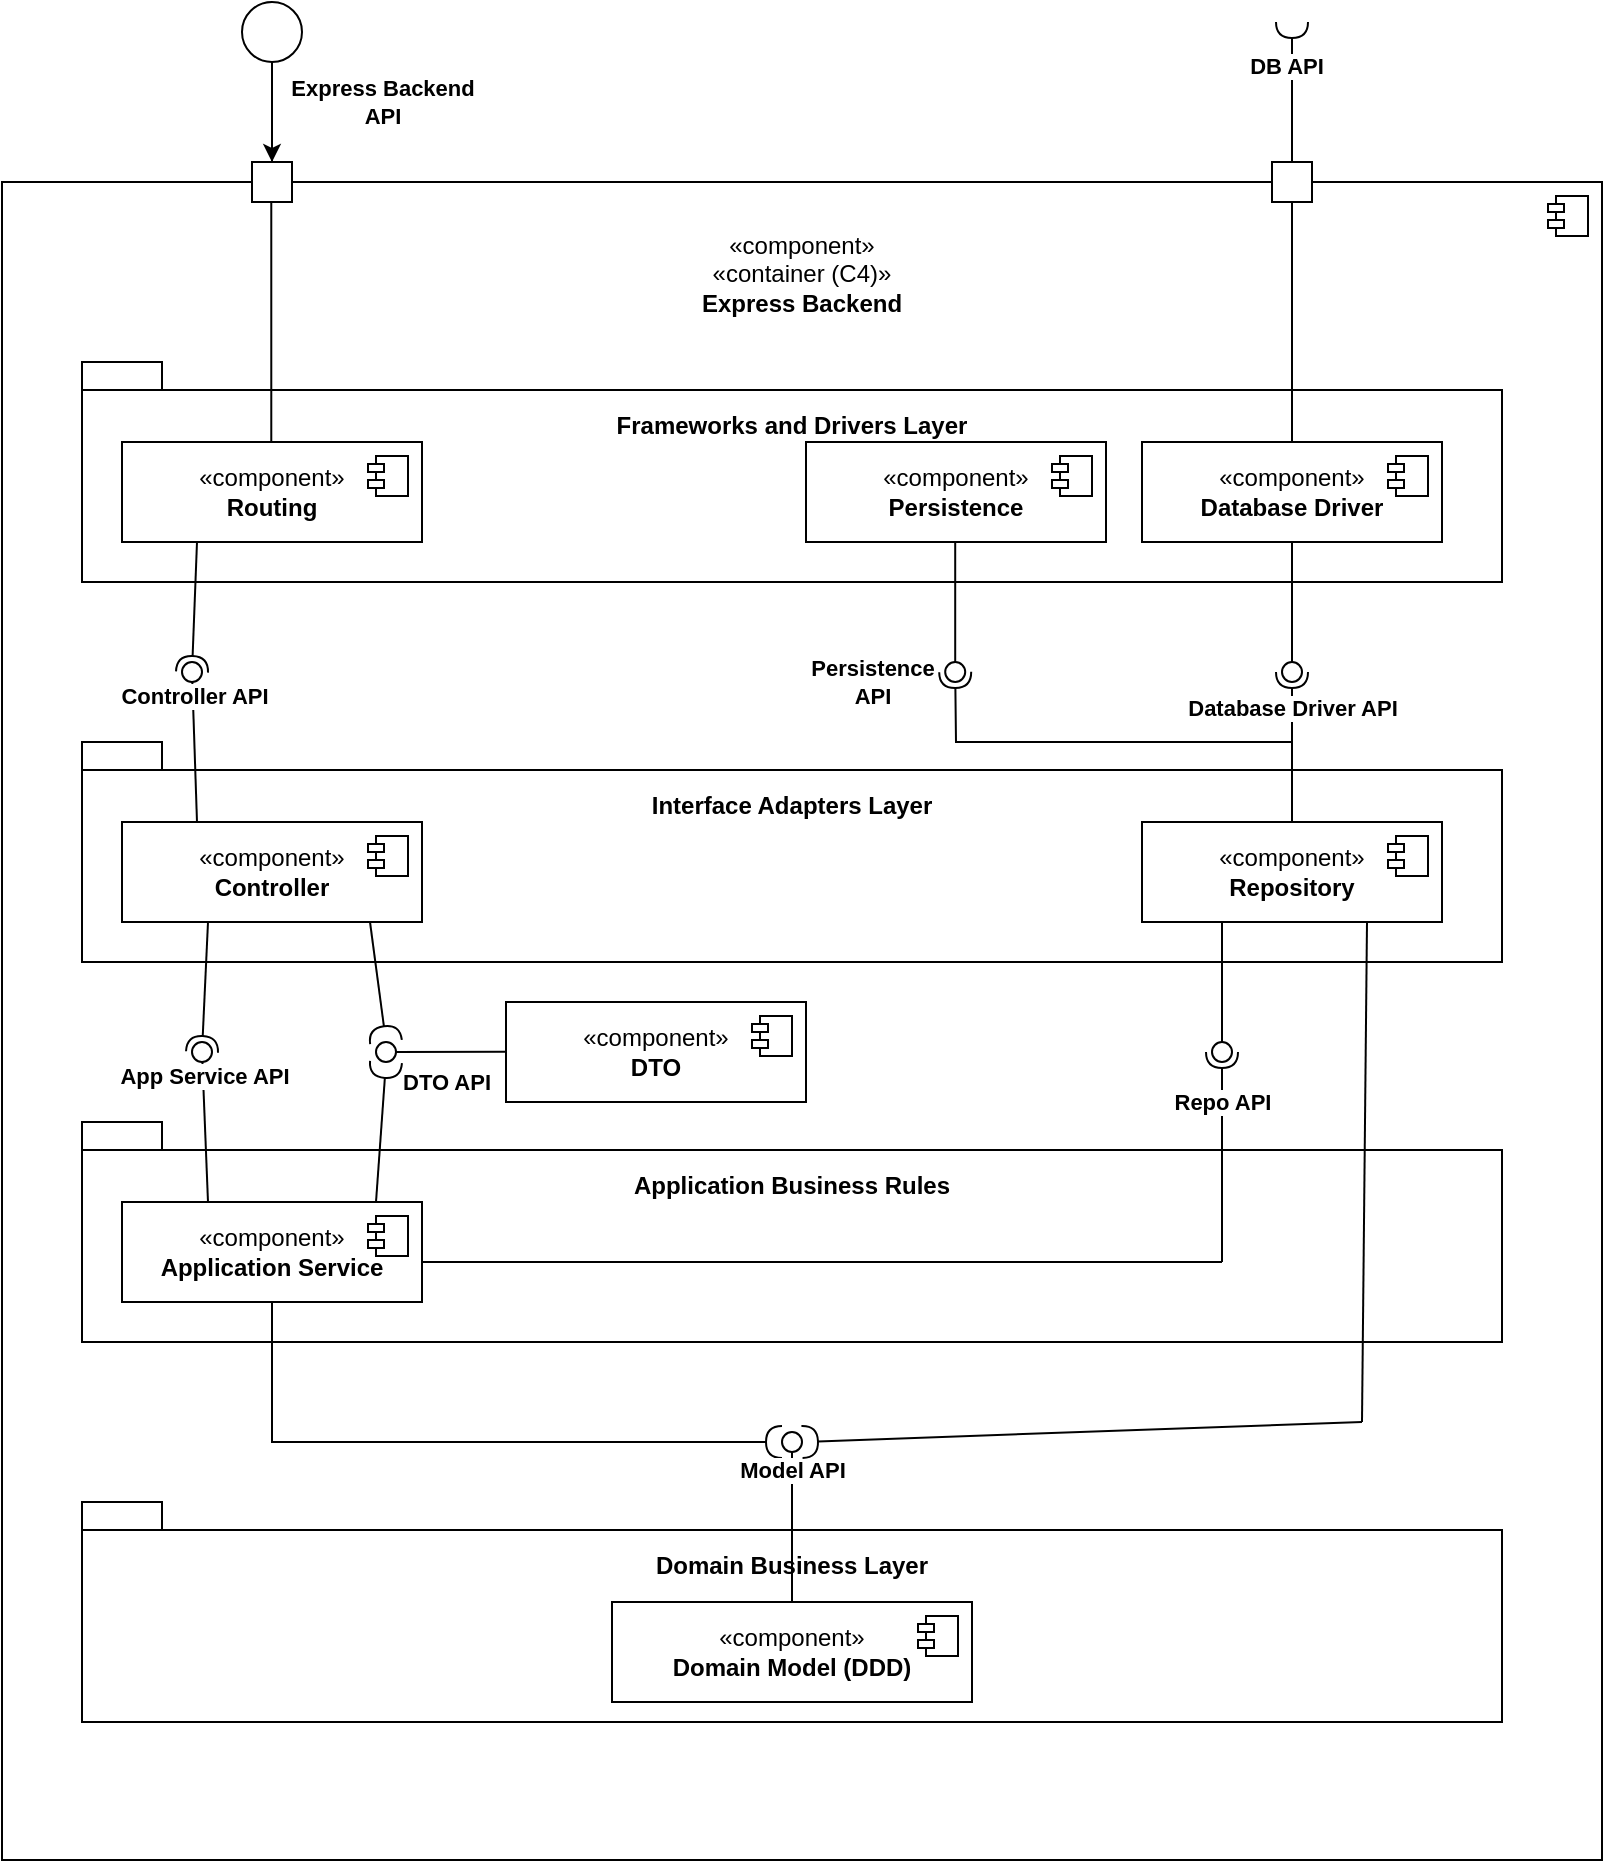 <mxfile version="24.1.0" type="device">
  <diagram name="Página-1" id="HnM5bIwWVijFqjH4xQIT">
    <mxGraphModel dx="613" dy="731" grid="1" gridSize="10" guides="1" tooltips="1" connect="1" arrows="1" fold="1" page="1" pageScale="1" pageWidth="827" pageHeight="1169" math="0" shadow="0">
      <root>
        <mxCell id="0" />
        <mxCell id="1" parent="0" />
        <mxCell id="9hvnd5XY3FECfgj-unJh-1" value="«component»&lt;div&gt;&lt;div&gt;«container (C4)»&lt;/div&gt;&lt;div&gt;&lt;b&gt;Express Backend&lt;/b&gt;&lt;/div&gt;&lt;/div&gt;&lt;div&gt;&lt;b&gt;&lt;br&gt;&lt;/b&gt;&lt;/div&gt;&lt;div&gt;&lt;b&gt;&lt;br&gt;&lt;/b&gt;&lt;/div&gt;&lt;div&gt;&lt;b&gt;&lt;br&gt;&lt;/b&gt;&lt;/div&gt;&lt;div&gt;&lt;b&gt;&lt;br&gt;&lt;/b&gt;&lt;/div&gt;&lt;div&gt;&lt;b&gt;&lt;br&gt;&lt;/b&gt;&lt;/div&gt;&lt;div&gt;&lt;b&gt;&lt;br&gt;&lt;/b&gt;&lt;/div&gt;&lt;div&gt;&lt;b&gt;&lt;br&gt;&lt;/b&gt;&lt;/div&gt;&lt;div&gt;&lt;b&gt;&lt;br&gt;&lt;/b&gt;&lt;/div&gt;&lt;div&gt;&lt;b&gt;&lt;br&gt;&lt;/b&gt;&lt;/div&gt;&lt;div&gt;&lt;b&gt;&lt;br&gt;&lt;/b&gt;&lt;/div&gt;&lt;div&gt;&lt;b&gt;&lt;br&gt;&lt;/b&gt;&lt;/div&gt;&lt;div&gt;&lt;b&gt;&lt;br&gt;&lt;/b&gt;&lt;/div&gt;&lt;div&gt;&lt;b&gt;&lt;br&gt;&lt;/b&gt;&lt;/div&gt;&lt;div&gt;&lt;b&gt;&lt;br&gt;&lt;/b&gt;&lt;/div&gt;&lt;div&gt;&lt;b&gt;&lt;br&gt;&lt;/b&gt;&lt;/div&gt;&lt;div&gt;&lt;b&gt;&lt;br&gt;&lt;/b&gt;&lt;/div&gt;&lt;div&gt;&lt;b&gt;&lt;br&gt;&lt;/b&gt;&lt;/div&gt;&lt;div&gt;&lt;b&gt;&lt;br&gt;&lt;/b&gt;&lt;/div&gt;&lt;div&gt;&lt;b&gt;&lt;br&gt;&lt;/b&gt;&lt;/div&gt;&lt;div&gt;&lt;b&gt;&lt;br&gt;&lt;/b&gt;&lt;/div&gt;&lt;div&gt;&lt;b&gt;&lt;br&gt;&lt;/b&gt;&lt;/div&gt;&lt;div&gt;&lt;b&gt;&lt;br&gt;&lt;/b&gt;&lt;/div&gt;&lt;div&gt;&lt;b&gt;&lt;br&gt;&lt;/b&gt;&lt;/div&gt;&lt;div&gt;&lt;b&gt;&lt;br&gt;&lt;/b&gt;&lt;/div&gt;&lt;div&gt;&lt;b&gt;&lt;br&gt;&lt;/b&gt;&lt;/div&gt;&lt;div&gt;&lt;b&gt;&lt;br&gt;&lt;/b&gt;&lt;/div&gt;&lt;div&gt;&lt;b&gt;&lt;br&gt;&lt;/b&gt;&lt;/div&gt;&lt;div&gt;&lt;b&gt;&lt;br&gt;&lt;/b&gt;&lt;/div&gt;&lt;div&gt;&lt;b&gt;&lt;br&gt;&lt;/b&gt;&lt;/div&gt;&lt;div&gt;&lt;b&gt;&lt;br&gt;&lt;/b&gt;&lt;/div&gt;&lt;div&gt;&lt;b&gt;&lt;br&gt;&lt;/b&gt;&lt;/div&gt;&lt;div&gt;&lt;b&gt;&lt;br&gt;&lt;/b&gt;&lt;/div&gt;&lt;div&gt;&lt;b&gt;&lt;br&gt;&lt;/b&gt;&lt;/div&gt;&lt;div&gt;&lt;b&gt;&lt;br&gt;&lt;/b&gt;&lt;/div&gt;&lt;div&gt;&lt;b&gt;&lt;br&gt;&lt;/b&gt;&lt;/div&gt;&lt;div&gt;&lt;b&gt;&lt;br&gt;&lt;/b&gt;&lt;/div&gt;&lt;div&gt;&lt;b&gt;&lt;br&gt;&lt;/b&gt;&lt;/div&gt;&lt;div&gt;&lt;b&gt;&lt;br&gt;&lt;/b&gt;&lt;/div&gt;&lt;div&gt;&lt;b&gt;&lt;br&gt;&lt;/b&gt;&lt;/div&gt;&lt;div&gt;&lt;b&gt;&lt;br&gt;&lt;/b&gt;&lt;/div&gt;&lt;div&gt;&lt;b&gt;&lt;br&gt;&lt;/b&gt;&lt;/div&gt;&lt;div&gt;&lt;b&gt;&lt;br&gt;&lt;/b&gt;&lt;/div&gt;&lt;div&gt;&lt;b&gt;&lt;br&gt;&lt;/b&gt;&lt;/div&gt;&lt;div&gt;&lt;b&gt;&lt;br&gt;&lt;/b&gt;&lt;/div&gt;&lt;div&gt;&lt;b&gt;&lt;br&gt;&lt;/b&gt;&lt;/div&gt;&lt;div&gt;&lt;b&gt;&lt;br&gt;&lt;/b&gt;&lt;/div&gt;&lt;div&gt;&lt;b&gt;&lt;br&gt;&lt;/b&gt;&lt;/div&gt;&lt;div&gt;&lt;b&gt;&lt;br&gt;&lt;/b&gt;&lt;/div&gt;&lt;div&gt;&lt;b&gt;&lt;br&gt;&lt;/b&gt;&lt;/div&gt;&lt;div&gt;&lt;b&gt;&lt;br&gt;&lt;/b&gt;&lt;/div&gt;&lt;div&gt;&lt;b&gt;&lt;br&gt;&lt;/b&gt;&lt;/div&gt;&lt;div&gt;&lt;b&gt;&lt;br&gt;&lt;/b&gt;&lt;/div&gt;" style="html=1;dropTarget=0;whiteSpace=wrap;" parent="1" vertex="1">
          <mxGeometry x="230" y="280" width="800" height="839" as="geometry" />
        </mxCell>
        <mxCell id="9hvnd5XY3FECfgj-unJh-2" value="" style="shape=module;jettyWidth=8;jettyHeight=4;" parent="9hvnd5XY3FECfgj-unJh-1" vertex="1">
          <mxGeometry x="1" width="20" height="20" relative="1" as="geometry">
            <mxPoint x="-27" y="7" as="offset" />
          </mxGeometry>
        </mxCell>
        <mxCell id="FrU_MKhS-f08o_FxN1Jl-1" value="Frameworks and Drivers Layer&lt;div&gt;&lt;br&gt;&lt;/div&gt;&lt;div&gt;&lt;br&gt;&lt;/div&gt;&lt;div&gt;&lt;br&gt;&lt;/div&gt;&lt;div&gt;&lt;br&gt;&lt;/div&gt;" style="shape=folder;fontStyle=1;spacingTop=10;tabWidth=40;tabHeight=14;tabPosition=left;html=1;whiteSpace=wrap;" parent="1" vertex="1">
          <mxGeometry x="270" y="370" width="710" height="110" as="geometry" />
        </mxCell>
        <mxCell id="FrU_MKhS-f08o_FxN1Jl-2" value="Interface Adapters Layer&lt;div&gt;&lt;br&gt;&lt;/div&gt;&lt;div&gt;&lt;br&gt;&lt;/div&gt;&lt;div&gt;&lt;br&gt;&lt;/div&gt;&lt;div&gt;&lt;br&gt;&lt;/div&gt;" style="shape=folder;fontStyle=1;spacingTop=10;tabWidth=40;tabHeight=14;tabPosition=left;html=1;whiteSpace=wrap;" parent="1" vertex="1">
          <mxGeometry x="270" y="560" width="710" height="110" as="geometry" />
        </mxCell>
        <mxCell id="FrU_MKhS-f08o_FxN1Jl-3" value="Application Business Rules&lt;div&gt;&lt;br&gt;&lt;/div&gt;&lt;div&gt;&lt;br&gt;&lt;/div&gt;&lt;div&gt;&lt;br&gt;&lt;/div&gt;&lt;div&gt;&lt;br&gt;&lt;/div&gt;" style="shape=folder;fontStyle=1;spacingTop=10;tabWidth=40;tabHeight=14;tabPosition=left;html=1;whiteSpace=wrap;" parent="1" vertex="1">
          <mxGeometry x="270" y="750" width="710" height="110" as="geometry" />
        </mxCell>
        <mxCell id="FrU_MKhS-f08o_FxN1Jl-4" value="Domain Business Layer&lt;div&gt;&lt;br&gt;&lt;/div&gt;&lt;div&gt;&lt;br&gt;&lt;/div&gt;&lt;div&gt;&lt;br&gt;&lt;/div&gt;&lt;div&gt;&lt;br&gt;&lt;/div&gt;" style="shape=folder;fontStyle=1;spacingTop=10;tabWidth=40;tabHeight=14;tabPosition=left;html=1;whiteSpace=wrap;" parent="1" vertex="1">
          <mxGeometry x="270" y="940" width="710" height="110" as="geometry" />
        </mxCell>
        <mxCell id="FrU_MKhS-f08o_FxN1Jl-5" value="«component»&lt;br&gt;&lt;b&gt;Routing&lt;/b&gt;" style="html=1;dropTarget=0;whiteSpace=wrap;" parent="1" vertex="1">
          <mxGeometry x="290" y="410" width="150" height="50" as="geometry" />
        </mxCell>
        <mxCell id="FrU_MKhS-f08o_FxN1Jl-6" value="" style="shape=module;jettyWidth=8;jettyHeight=4;" parent="FrU_MKhS-f08o_FxN1Jl-5" vertex="1">
          <mxGeometry x="1" width="20" height="20" relative="1" as="geometry">
            <mxPoint x="-27" y="7" as="offset" />
          </mxGeometry>
        </mxCell>
        <mxCell id="FrU_MKhS-f08o_FxN1Jl-9" value="«component»&lt;br&gt;&lt;b&gt;Database Driver&lt;/b&gt;" style="html=1;dropTarget=0;whiteSpace=wrap;" parent="1" vertex="1">
          <mxGeometry x="800" y="410" width="150" height="50" as="geometry" />
        </mxCell>
        <mxCell id="FrU_MKhS-f08o_FxN1Jl-10" value="" style="shape=module;jettyWidth=8;jettyHeight=4;" parent="FrU_MKhS-f08o_FxN1Jl-9" vertex="1">
          <mxGeometry x="1" width="20" height="20" relative="1" as="geometry">
            <mxPoint x="-27" y="7" as="offset" />
          </mxGeometry>
        </mxCell>
        <mxCell id="FrU_MKhS-f08o_FxN1Jl-15" value="«component»&lt;br&gt;&lt;div style=&quot;text-align: center;&quot;&gt;&lt;span style=&quot;background-color: initial; text-align: start;&quot;&gt;&lt;b&gt;Repository&lt;/b&gt;&lt;/span&gt;&lt;span style=&quot;background-color: initial; text-wrap: nowrap; color: rgba(0, 0, 0, 0); font-family: monospace; font-size: 0px; text-align: start;&quot;&gt;%3CmxGraphModel%3E%3Croot%3E%3CmxCell%20id%3D%220%22%2F%3E%3CmxCell%20id%3D%221%22%20parent%3D%220%22%2F%3E%3CmxCell%20id%3D%222%22%20value%3D%22%C2%ABcomponent%C2%BB%26lt%3Bbr%26gt%3B%26lt%3Bb%26gt%3BRouting%26lt%3B%2Fb%26gt%3B%22%20style%3D%22html%3D1%3BdropTarget%3D0%3BwhiteSpace%3Dwrap%3B%22%20vertex%3D%221%22%20parent%3D%221%22%3E%3CmxGeometry%20x%3D%22290%22%20y%3D%22410%22%20width%3D%22150%22%20height%3D%2250%22%20as%3D%22geometry%22%2F%3E%3C%2FmxCell%3E%3CmxCell%20id%3D%223%22%20value%3D%22%22%20style%3D%22shape%3Dmodule%3BjettyWidth%3D8%3BjettyHeight%3D4%3B%22%20vertex%3D%221%22%20parent%3D%222%22%3E%3CmxGeometry%20x%3D%221%22%20width%3D%2220%22%20height%3D%2220%22%20relative%3D%221%22%20as%3D%22geometry%22%3E%3CmxPoint%20x%3D%22-27%22%20y%3D%227%22%20as%3D%22offset%22%2F%3E%3C%2FmxGeometry%3E%3C%2FmxCell%3E%3C%2Froot%3E%3C%2FmxGraphModel%3E&lt;/span&gt;&lt;span style=&quot;background-color: initial; text-wrap: nowrap; color: rgba(0, 0, 0, 0); font-family: monospace; font-size: 0px; text-align: start;&quot;&gt;%3CmxGraphModel%3E%3Croot%3E%3CmxCell%20id%3D%220%22%2F%3E%3CmxCell%20id%3D%221%22%20parent%3D%220%22%2F%3E%3CmxCell%20id%3D%222%22%20value%3D%22%C2%ABcomponent%C2%BB%26lt%3Bbr%26gt%3B%26lt%3Bb%26gt%3BRouting%26lt%3B%2Fb%26gt%3B%22%20style%3D%22html%3D1%3BdropTarget%3D0%3BwhiteSpace%3Dwrap%3B%22%20vertex%3D%221%22%20parent%3D%221%22%3E%3CmxGeometry%20x%3D%22290%22%20y%3D%22410%22%20width%3D%22150%22%20height%3D%2250%22%20as%3D%22geometry%22%2F%3E%3C%2FmxCell%3E%3CmxCell%20id%3D%223%22%20value%3D%22%22%20style%3D%22shape%3Dmodule%3BjettyWidth%3D8%3BjettyHeight%3D4%3B%22%20vertex%3D%221%22%20parent%3D%222%22%3E%3CmxGeometry%20x%3D%221%22%20width%3D%2220%22%20height%3D%2220%22%20relative%3D%221%22%20as%3D%22geometry%22%3E%3CmxPoint%20x%3D%22-27%22%20y%3D%227%22%20as%3D%22offset%22%2F%3E%3C%2FmxGeometry%3E%3C%2FmxCell%3E%3C%2Froot%3E%3C%2FmxGraphModel%&lt;/span&gt;&lt;/div&gt;" style="html=1;dropTarget=0;whiteSpace=wrap;" parent="1" vertex="1">
          <mxGeometry x="800" y="600" width="150" height="50" as="geometry" />
        </mxCell>
        <mxCell id="FrU_MKhS-f08o_FxN1Jl-16" value="" style="shape=module;jettyWidth=8;jettyHeight=4;" parent="FrU_MKhS-f08o_FxN1Jl-15" vertex="1">
          <mxGeometry x="1" width="20" height="20" relative="1" as="geometry">
            <mxPoint x="-27" y="7" as="offset" />
          </mxGeometry>
        </mxCell>
        <mxCell id="FrU_MKhS-f08o_FxN1Jl-17" value="" style="rounded=0;whiteSpace=wrap;html=1;" parent="1" vertex="1">
          <mxGeometry x="865" y="270" width="20" height="20" as="geometry" />
        </mxCell>
        <mxCell id="FrU_MKhS-f08o_FxN1Jl-18" value="" style="rounded=0;whiteSpace=wrap;html=1;" parent="1" vertex="1">
          <mxGeometry x="355" y="270" width="20" height="20" as="geometry" />
        </mxCell>
        <mxCell id="FrU_MKhS-f08o_FxN1Jl-19" value="" style="endArrow=none;html=1;rounded=0;exitX=0.5;exitY=0;exitDx=0;exitDy=0;entryX=0.5;entryY=1;entryDx=0;entryDy=0;" parent="1" source="FrU_MKhS-f08o_FxN1Jl-9" target="FrU_MKhS-f08o_FxN1Jl-17" edge="1">
          <mxGeometry width="50" height="50" relative="1" as="geometry">
            <mxPoint x="890" y="430" as="sourcePoint" />
            <mxPoint x="940" y="380" as="targetPoint" />
          </mxGeometry>
        </mxCell>
        <mxCell id="FrU_MKhS-f08o_FxN1Jl-20" value="" style="endArrow=none;html=1;rounded=0;exitX=0.5;exitY=0;exitDx=0;exitDy=0;entryX=0.5;entryY=1;entryDx=0;entryDy=0;" parent="1" edge="1">
          <mxGeometry width="50" height="50" relative="1" as="geometry">
            <mxPoint x="364.64" y="410" as="sourcePoint" />
            <mxPoint x="364.64" y="290" as="targetPoint" />
          </mxGeometry>
        </mxCell>
        <mxCell id="j07Bxz9P7D94osUDwYh9-1" value="" style="edgeStyle=orthogonalEdgeStyle;rounded=0;orthogonalLoop=1;jettySize=auto;html=1;" edge="1" parent="1" source="FrU_MKhS-f08o_FxN1Jl-21" target="FrU_MKhS-f08o_FxN1Jl-18">
          <mxGeometry relative="1" as="geometry" />
        </mxCell>
        <mxCell id="FrU_MKhS-f08o_FxN1Jl-21" value="" style="ellipse;whiteSpace=wrap;html=1;aspect=fixed;" parent="1" vertex="1">
          <mxGeometry x="350" y="190" width="30" height="30" as="geometry" />
        </mxCell>
        <mxCell id="FrU_MKhS-f08o_FxN1Jl-23" value="" style="endArrow=none;html=1;rounded=0;entryX=0.5;entryY=1;entryDx=0;entryDy=0;exitX=0.5;exitY=0;exitDx=0;exitDy=0;" parent="1" source="FrU_MKhS-f08o_FxN1Jl-18" target="FrU_MKhS-f08o_FxN1Jl-21" edge="1">
          <mxGeometry width="50" height="50" relative="1" as="geometry">
            <mxPoint x="330" y="320" as="sourcePoint" />
            <mxPoint x="380" y="270" as="targetPoint" />
          </mxGeometry>
        </mxCell>
        <mxCell id="FrU_MKhS-f08o_FxN1Jl-24" value="&lt;b&gt;Express Backend&lt;/b&gt;&lt;div&gt;&lt;b&gt;API&lt;/b&gt;&lt;/div&gt;" style="edgeLabel;html=1;align=center;verticalAlign=middle;resizable=0;points=[];" parent="FrU_MKhS-f08o_FxN1Jl-23" vertex="1" connectable="0">
          <mxGeometry x="0.655" y="1" relative="1" as="geometry">
            <mxPoint x="56" y="11" as="offset" />
          </mxGeometry>
        </mxCell>
        <mxCell id="FrU_MKhS-f08o_FxN1Jl-25" value="" style="rounded=0;orthogonalLoop=1;jettySize=auto;html=1;endArrow=halfCircle;endFill=0;endSize=6;strokeWidth=1;sketch=0;fontSize=12;curved=1;exitX=0.5;exitY=0;exitDx=0;exitDy=0;" parent="1" source="FrU_MKhS-f08o_FxN1Jl-17" edge="1">
          <mxGeometry relative="1" as="geometry">
            <mxPoint x="885" y="355" as="sourcePoint" />
            <mxPoint x="875" y="200" as="targetPoint" />
          </mxGeometry>
        </mxCell>
        <mxCell id="FrU_MKhS-f08o_FxN1Jl-27" value="&lt;b&gt;DB API&lt;/b&gt;" style="edgeLabel;html=1;align=center;verticalAlign=middle;resizable=0;points=[];" parent="FrU_MKhS-f08o_FxN1Jl-25" vertex="1" connectable="0">
          <mxGeometry x="0.379" y="3" relative="1" as="geometry">
            <mxPoint as="offset" />
          </mxGeometry>
        </mxCell>
        <mxCell id="FrU_MKhS-f08o_FxN1Jl-26" value="" style="ellipse;whiteSpace=wrap;html=1;align=center;aspect=fixed;fillColor=none;strokeColor=none;resizable=0;perimeter=centerPerimeter;rotatable=0;allowArrows=0;points=[];outlineConnect=1;" parent="1" vertex="1">
          <mxGeometry x="860" y="350" width="10" height="10" as="geometry" />
        </mxCell>
        <mxCell id="FrU_MKhS-f08o_FxN1Jl-28" value="«component»&lt;br&gt;&lt;div style=&quot;text-align: center;&quot;&gt;&lt;span style=&quot;background-color: initial; text-align: start;&quot;&gt;&lt;b&gt;Controller&lt;/b&gt;&lt;/span&gt;&lt;span style=&quot;background-color: initial; text-wrap: nowrap; color: rgba(0, 0, 0, 0); font-family: monospace; font-size: 0px; text-align: start;&quot;&gt;%3CmxGraphModel%3E%3Croot%3E%3CmxCell%20id%3D%220%22%2F%3E%3CmxCell%20id%3D%221%22%20parent%3D%220%22%2F%3E%3CmxCell%20id%3D%222%22%20value%3D%22%C2%ABcomponent%C2%BB%26lt%3Bbr%26gt%3B%26lt%3Bb%26gt%3BRouting%26lt%3B%2Fb%26gt%3B%22%20style%3D%22html%3D1%3BdropTarget%3D0%3BwhiteSpace%3Dwrap%3B%22%20vertex%3D%221%22%20parent%3D%221%22%3E%3CmxGeometry%20x%3D%22290%22%20y%3D%22410%22%20width%3D%22150%22%20height%3D%2250%22%20as%3D%22geometry%22%2F%3E%3C%2FmxCell%3E%3CmxCell%20id%3D%223%22%20value%3D%22%22%20style%3D%22shape%3Dmodule%3BjettyWidth%3D8%3BjettyHeight%3D4%3B%22%20vertex%3D%221%22%20parent%3D%222%22%3E%3CmxGeometry%20x%3D%221%22%20width%3D%2220%22%20height%3D%2220%22%20relative%3D%221%22%20as%3D%22geometry%22%3E%3CmxPoint%20x%3D%22-27%22%20y%3D%227%22%20as%3D%22offset%22%2F%3E%3C%2FmxGeometry%3E%3C%2FmxCell%3E%3C%2Froot%3E%3C%2FmxGraphModel%3E&lt;/span&gt;&lt;span style=&quot;background-color: initial; text-wrap: nowrap; color: rgba(0, 0, 0, 0); font-family: monospace; font-size: 0px; text-align: start;&quot;&gt;%3CmxGraphModel%3E%3Croot%3E%3CmxCell%20id%3D%220%22%2F%3E%3CmxCell%20id%3D%221%22%20parent%3D%220%22%2F%3E%3CmxCell%20id%3D%222%22%20value%3D%22%C2%ABcomponent%C2%BB%26lt%3Bbr%26gt%3B%26lt%3Bb%26gt%3BRouting%26lt%3B%2Fb%26gt%3B%22%20style%3D%22html%3D1%3BdropTarget%3D0%3BwhiteSpace%3Dwrap%3B%22%20vertex%3D%221%22%20parent%3D%221%22%3E%3CmxGeometry%20x%3D%22290%22%20y%3D%22410%22%20width%3D%22150%22%20height%3D%2250%22%20as%3D%22geometry%22%2F%3E%3C%2FmxCell%3E%3CmxCell%20id%3D%223%22%20value%3D%22%22%20style%3D%22shape%3Dmodule%3BjettyWidth%3D8%3BjettyHeight%3D4%3B%22%20vertex%3D%221%22%20parent%3D%222%22%3E%3CmxGeometry%20x%3D%221%22%20width%3D%2220%22%20height%3D%2220%22%20relative%3D%221%22%20as%3D%22geometry%22%3E%3CmxPoint%20x%3D%22-27%22%20y%3D%227%22%20as%3D%22offset%22%2F%3E%3C%2FmxGeometry%3E%3C%2FmxCell%3E%3C%2Froot%3E%3C%2FmxGraphModel&lt;/span&gt;&lt;/div&gt;" style="html=1;dropTarget=0;whiteSpace=wrap;" parent="1" vertex="1">
          <mxGeometry x="290" y="600" width="150" height="50" as="geometry" />
        </mxCell>
        <mxCell id="FrU_MKhS-f08o_FxN1Jl-29" value="" style="shape=module;jettyWidth=8;jettyHeight=4;" parent="FrU_MKhS-f08o_FxN1Jl-28" vertex="1">
          <mxGeometry x="1" width="20" height="20" relative="1" as="geometry">
            <mxPoint x="-27" y="7" as="offset" />
          </mxGeometry>
        </mxCell>
        <mxCell id="FrU_MKhS-f08o_FxN1Jl-30" value="«component»&lt;br&gt;&lt;div style=&quot;text-align: center;&quot;&gt;&lt;span style=&quot;background-color: initial; text-align: start;&quot;&gt;&lt;b&gt;Application Service&lt;/b&gt;&lt;/span&gt;&lt;span style=&quot;background-color: initial; text-wrap: nowrap; color: rgba(0, 0, 0, 0); font-family: monospace; font-size: 0px; text-align: start;&quot;&gt;%3CmxGraphModel%3E%3Croot%3E%3CmxCell%20id%3D%220%22%2F%3E%3CmxCell%20id%3D%221%22%20parent%3D%220%22%2F%3E%3CmxCell%20id%3D%222%22%20value%3D%22%C2%ABcomponent%C2%BB%26lt%3Bbr%26gt%3B%26lt%3Bb%26gt%3BRouting%26lt%3B%2Fb%26gt%3B%22%20style%3D%22html%3D1%3BdropTarget%3D0%3BwhiteSpace%3Dwrap%3B%22%20vertex%3D%221%22%20parent%3D%221%22%3E%3CmxGeometry%20x%3D%22290%22%20y%3D%22410%22%20width%3D%22150%22%20height%3D%2250%22%20as%3D%22geometry%22%2F%3E%3C%2FmxCell%3E%3CmxCell%20id%3D%223%22%20value%3D%22%22%20style%3D%22shape%3Dmodule%3BjettyWidth%3D8%3BjettyHeight%3D4%3B%22%20vertex%3D%221%22%20parent%3D%222%22%3E%3CmxGeometry%20x%3D%221%22%20width%3D%2220%22%20height%3D%2220%22%20relative%3D%221%22%20as%3D%22geometry%22%3E%3CmxPoint%20x%3D%22-27%22%20y%3D%227%22%20as%3D%22offset%22%2F%3E%3C%2FmxGeometry%3E%3C%2FmxCell%3E%3C%2Froot%3E%3C%2FmxGraphModel%3E&lt;/span&gt;&lt;span style=&quot;background-color: initial; text-wrap: nowrap; color: rgba(0, 0, 0, 0); font-family: monospace; font-size: 0px; text-align: start;&quot;&gt;%3CmxGraphModel%3E%3Croot%3E%3CmxCell%20id%3D%220%22%2F%3E%3CmxCell%20id%3D%221%22%20parent%3D%220%22%2F%3E%3CmxCell%20id%3D%222%22%20value%3D%22%C2%ABcomponent%C2%BB%26lt%3Bbr%26gt%3B%26lt%3Bb%26gt%3BRouting%26lt%3B%2Fb%26gt%3B%22%20style%3D%22html%3D1%3BdropTarget%3D0%3BwhiteSpace%3Dwrap%3B%22%20vertex%3D%221%22%20parent%3D%221%22%3E%3CmxGeometry%20x%3D%22290%22%20y%3D%22410%22%20width%3D%22150%22%20height%3D%2250%22%20as%3D%22geometry%22%2F%3E%3C%2FmxCell%3E%3CmxCell%20id%3D%223%22%20value%3D%22%22%20style%3D%22shape%3Dmodule%3BjettyWidth%3D8%3BjettyHeight%3D4%3B%22%20vertex%3D%221%22%20parent%3D%222%22%3E%3CmxGeometry%20x%3D%221%22%20width%3D%2220%22%20height%3D%2220%22%20relative%3D%221%22%20as%3D%22geometry%22%3E%3CmxPoint%20x%3D%22-27%22%20y%3D%227%22%20as%3D%22offset%22%2F%3E%3C%2FmxGeometry%3E%3C%2FmxCell%3E%3C%2Froot%3E%3C%2FmxGra&lt;/span&gt;&lt;/div&gt;" style="html=1;dropTarget=0;whiteSpace=wrap;" parent="1" vertex="1">
          <mxGeometry x="290" y="790" width="150" height="50" as="geometry" />
        </mxCell>
        <mxCell id="FrU_MKhS-f08o_FxN1Jl-31" value="" style="shape=module;jettyWidth=8;jettyHeight=4;" parent="FrU_MKhS-f08o_FxN1Jl-30" vertex="1">
          <mxGeometry x="1" width="20" height="20" relative="1" as="geometry">
            <mxPoint x="-27" y="7" as="offset" />
          </mxGeometry>
        </mxCell>
        <mxCell id="FrU_MKhS-f08o_FxN1Jl-32" value="«component»&lt;br&gt;&lt;div style=&quot;text-align: center;&quot;&gt;&lt;span style=&quot;background-color: initial; text-align: start;&quot;&gt;&lt;b&gt;Domain Model (DDD)&lt;/b&gt;&lt;/span&gt;&lt;span style=&quot;background-color: initial; text-wrap: nowrap; color: rgba(0, 0, 0, 0); font-family: monospace; font-size: 0px; text-align: start;&quot;&gt;%3CmxGraphModel%3E%3Croot%3E%3CmxCell%20id%3D%220%22%2F%3E%3CmxCell%20id%3D%221%22%20parent%3D%220%22%2F%3E%3CmxCell%20id%3D%222%22%20value%3D%22%C2%ABcomponent%C2%BB%26lt%3Bbr%26gt%3B%26lt%3Bb%26gt%3BRouting%26lt%3B%2Fb%26gt%3B%22%20style%3D%22html%3D1%3BdropTarget%3D0%3BwhiteSpace%3Dwrap%3B%22%20vertex%3D%221%22%20parent%3D%221%22%3E%3CmxGeometry%20x%3D%22290%22%20y%3D%22410%22%20width%3D%22150%22%20height%3D%2250%22%20as%3D%22geometry%22%2F%3E%3C%2FmxCell%3E%3CmxCell%20id%3D%223%22%20value%3D%22%22%20style%3D%22shape%3Dmodule%3BjettyWidth%3D8%3BjettyHeight%3D4%3B%22%20vertex%3D%221%22%20parent%3D%222%22%3E%3CmxGeometry%20x%3D%221%22%20width%3D%2220%22%20height%3D%2220%22%20relative%3D%221%22%20as%3D%22geometry%22%3E%3CmxPoint%20x%3D%22-27%22%20y%3D%227%22%20as%3D%22offset%22%2F%3E%3C%2FmxGeometry%3E%3C%2FmxCell%3E%3C%2Froot%3E%3C%2FmxGraphModel%3E&lt;/span&gt;&lt;span style=&quot;background-color: initial; text-wrap: nowrap; color: rgba(0, 0, 0, 0); font-family: monospace; font-size: 0px; text-align: start;&quot;&gt;%3CmxGraphModel%3E%3Croot%3E%3CmxCell%20id%3D%220%22%2F%3E%3CmxCell%20id%3D%221%22%20parent%3D%220%22%2F%3E%3CmxCell%20id%3D%222%22%20value%3D%22%C2%ABcomponent%C2%BB%26lt%3Bbr%26gt%3B%26lt%3Bb%26gt%3BRouting%26lt%3B%2Fb%26gt%3B%22%20style%3D%22html%3D1%3BdropTarget%3D0%3BwhiteSpace%3Dwrap%3B%22%20vertex%3D%221%22%20parent%3D%221%22%3E%3CmxGeometry%20x%3D%22290%22%20y%3D%22410%22%20width%3D%22150%22%20height%3D%2250%22%20as%3D%22geometry%22%2F%3E%3C%2FmxCell%3E%3CmxCell%20id%3D%223%22%20value%3D%22%22%20style%3D%22shape%3Dmodule%3BjettyWidth%3D8%3BjettyHeight%3D4%3B%22%20vertex%3D%221%22%20parent%3D%222%22%3E%3CmxGeometry%20x%3D%221%22%20width%3D%2220%22%20height%3D%2220%22%20relative%3D%221%22%20as%3D%22geometry%22%3E%3CmxPoint%20x%3D%22-27%22%20y%3D%227%22%20as%3D%22offset%22%2F%3E%3C%2FmxGeometry%3E%3C%2FmxCell%3E%3C%2Froot%3E%3C%2FmxGraphMode&lt;/span&gt;&lt;/div&gt;" style="html=1;dropTarget=0;whiteSpace=wrap;" parent="1" vertex="1">
          <mxGeometry x="535" y="990" width="180" height="50" as="geometry" />
        </mxCell>
        <mxCell id="FrU_MKhS-f08o_FxN1Jl-33" value="" style="shape=module;jettyWidth=8;jettyHeight=4;" parent="FrU_MKhS-f08o_FxN1Jl-32" vertex="1">
          <mxGeometry x="1" width="20" height="20" relative="1" as="geometry">
            <mxPoint x="-27" y="7" as="offset" />
          </mxGeometry>
        </mxCell>
        <mxCell id="FrU_MKhS-f08o_FxN1Jl-39" value="" style="rounded=0;orthogonalLoop=1;jettySize=auto;html=1;endArrow=halfCircle;endFill=0;endSize=6;strokeWidth=1;sketch=0;exitX=0.25;exitY=1;exitDx=0;exitDy=0;" parent="1" source="FrU_MKhS-f08o_FxN1Jl-5" target="FrU_MKhS-f08o_FxN1Jl-41" edge="1">
          <mxGeometry relative="1" as="geometry">
            <mxPoint x="330" y="525" as="sourcePoint" />
          </mxGeometry>
        </mxCell>
        <mxCell id="FrU_MKhS-f08o_FxN1Jl-40" value="" style="rounded=0;orthogonalLoop=1;jettySize=auto;html=1;endArrow=oval;endFill=0;sketch=0;sourcePerimeterSpacing=0;targetPerimeterSpacing=0;endSize=10;exitX=0.25;exitY=0;exitDx=0;exitDy=0;" parent="1" source="FrU_MKhS-f08o_FxN1Jl-28" target="FrU_MKhS-f08o_FxN1Jl-41" edge="1">
          <mxGeometry relative="1" as="geometry">
            <mxPoint x="290" y="525" as="sourcePoint" />
          </mxGeometry>
        </mxCell>
        <mxCell id="FrU_MKhS-f08o_FxN1Jl-42" value="&lt;b&gt;Controller API&lt;/b&gt;" style="edgeLabel;html=1;align=center;verticalAlign=middle;resizable=0;points=[];" parent="FrU_MKhS-f08o_FxN1Jl-40" vertex="1" connectable="0">
          <mxGeometry x="0.682" relative="1" as="geometry">
            <mxPoint as="offset" />
          </mxGeometry>
        </mxCell>
        <mxCell id="FrU_MKhS-f08o_FxN1Jl-41" value="" style="ellipse;whiteSpace=wrap;html=1;align=center;aspect=fixed;fillColor=none;strokeColor=none;resizable=0;perimeter=centerPerimeter;rotatable=0;allowArrows=0;points=[];outlineConnect=1;" parent="1" vertex="1">
          <mxGeometry x="320" y="520" width="10" height="10" as="geometry" />
        </mxCell>
        <mxCell id="FrU_MKhS-f08o_FxN1Jl-45" value="" style="ellipse;whiteSpace=wrap;html=1;align=center;aspect=fixed;fillColor=none;strokeColor=none;resizable=0;perimeter=centerPerimeter;rotatable=0;allowArrows=0;points=[];outlineConnect=1;" parent="1" vertex="1">
          <mxGeometry x="395" y="550" width="10" height="10" as="geometry" />
        </mxCell>
        <mxCell id="FrU_MKhS-f08o_FxN1Jl-48" value="" style="rounded=0;orthogonalLoop=1;jettySize=auto;html=1;endArrow=halfCircle;endFill=0;endSize=6;strokeWidth=1;sketch=0;exitX=0.5;exitY=0;exitDx=0;exitDy=0;" parent="1" source="FrU_MKhS-f08o_FxN1Jl-15" target="FrU_MKhS-f08o_FxN1Jl-50" edge="1">
          <mxGeometry relative="1" as="geometry">
            <mxPoint x="940" y="665" as="sourcePoint" />
          </mxGeometry>
        </mxCell>
        <mxCell id="FrU_MKhS-f08o_FxN1Jl-51" value="&lt;b&gt;Database Driver API&lt;/b&gt;" style="edgeLabel;html=1;align=center;verticalAlign=middle;resizable=0;points=[];" parent="FrU_MKhS-f08o_FxN1Jl-48" vertex="1" connectable="0">
          <mxGeometry x="0.522" relative="1" as="geometry">
            <mxPoint as="offset" />
          </mxGeometry>
        </mxCell>
        <mxCell id="FrU_MKhS-f08o_FxN1Jl-49" value="" style="rounded=0;orthogonalLoop=1;jettySize=auto;html=1;endArrow=oval;endFill=0;sketch=0;sourcePerimeterSpacing=0;targetPerimeterSpacing=0;endSize=10;exitX=0.5;exitY=1;exitDx=0;exitDy=0;" parent="1" source="FrU_MKhS-f08o_FxN1Jl-9" target="FrU_MKhS-f08o_FxN1Jl-50" edge="1">
          <mxGeometry relative="1" as="geometry">
            <mxPoint x="900" y="665" as="sourcePoint" />
          </mxGeometry>
        </mxCell>
        <mxCell id="FrU_MKhS-f08o_FxN1Jl-50" value="" style="ellipse;whiteSpace=wrap;html=1;align=center;aspect=fixed;fillColor=none;strokeColor=none;resizable=0;perimeter=centerPerimeter;rotatable=0;allowArrows=0;points=[];outlineConnect=1;" parent="1" vertex="1">
          <mxGeometry x="870" y="520" width="10" height="10" as="geometry" />
        </mxCell>
        <mxCell id="FrU_MKhS-f08o_FxN1Jl-52" value="" style="rounded=0;orthogonalLoop=1;jettySize=auto;html=1;endArrow=halfCircle;endFill=0;endSize=6;strokeWidth=1;sketch=0;exitX=0.5;exitY=1;exitDx=0;exitDy=0;" parent="1" source="FrU_MKhS-f08o_FxN1Jl-30" edge="1">
          <mxGeometry relative="1" as="geometry">
            <mxPoint x="630" y="825" as="sourcePoint" />
            <mxPoint x="620" y="910" as="targetPoint" />
            <Array as="points">
              <mxPoint x="365" y="910" />
            </Array>
          </mxGeometry>
        </mxCell>
        <mxCell id="FrU_MKhS-f08o_FxN1Jl-53" value="" style="rounded=0;orthogonalLoop=1;jettySize=auto;html=1;endArrow=oval;endFill=0;sketch=0;sourcePerimeterSpacing=0;targetPerimeterSpacing=0;endSize=10;exitX=0.5;exitY=0;exitDx=0;exitDy=0;" parent="1" source="FrU_MKhS-f08o_FxN1Jl-32" edge="1">
          <mxGeometry relative="1" as="geometry">
            <mxPoint x="590" y="825" as="sourcePoint" />
            <mxPoint x="625" y="910" as="targetPoint" />
          </mxGeometry>
        </mxCell>
        <mxCell id="FrU_MKhS-f08o_FxN1Jl-55" value="&lt;b&gt;Model API&lt;/b&gt;" style="edgeLabel;html=1;align=center;verticalAlign=middle;resizable=0;points=[];" parent="FrU_MKhS-f08o_FxN1Jl-53" vertex="1" connectable="0">
          <mxGeometry x="0.648" relative="1" as="geometry">
            <mxPoint as="offset" />
          </mxGeometry>
        </mxCell>
        <mxCell id="FrU_MKhS-f08o_FxN1Jl-54" value="" style="ellipse;whiteSpace=wrap;html=1;align=center;aspect=fixed;fillColor=none;strokeColor=none;resizable=0;perimeter=centerPerimeter;rotatable=0;allowArrows=0;points=[];outlineConnect=1;" parent="1" vertex="1">
          <mxGeometry x="605" y="820" width="10" height="10" as="geometry" />
        </mxCell>
        <mxCell id="FrU_MKhS-f08o_FxN1Jl-57" value="" style="ellipse;whiteSpace=wrap;html=1;align=center;aspect=fixed;fillColor=none;strokeColor=none;resizable=0;perimeter=centerPerimeter;rotatable=0;allowArrows=0;points=[];outlineConnect=1;" parent="1" vertex="1">
          <mxGeometry x="660" y="780" width="10" height="10" as="geometry" />
        </mxCell>
        <mxCell id="FrU_MKhS-f08o_FxN1Jl-59" value="" style="ellipse;whiteSpace=wrap;html=1;align=center;aspect=fixed;fillColor=none;strokeColor=none;resizable=0;perimeter=centerPerimeter;rotatable=0;allowArrows=0;points=[];outlineConnect=1;" parent="1" vertex="1">
          <mxGeometry x="710" y="810" width="10" height="10" as="geometry" />
        </mxCell>
        <mxCell id="FrU_MKhS-f08o_FxN1Jl-60" value="" style="endArrow=none;html=1;rounded=0;entryX=0.75;entryY=1;entryDx=0;entryDy=0;" parent="1" target="FrU_MKhS-f08o_FxN1Jl-15" edge="1">
          <mxGeometry width="50" height="50" relative="1" as="geometry">
            <mxPoint x="910" y="900" as="sourcePoint" />
            <mxPoint x="660" y="740" as="targetPoint" />
            <Array as="points">
              <mxPoint x="910" y="900" />
            </Array>
          </mxGeometry>
        </mxCell>
        <mxCell id="FrU_MKhS-f08o_FxN1Jl-61" value="" style="rounded=0;orthogonalLoop=1;jettySize=auto;html=1;endArrow=halfCircle;endFill=0;endSize=6;strokeWidth=1;sketch=0;fontSize=12;curved=1;" parent="1" edge="1">
          <mxGeometry relative="1" as="geometry">
            <mxPoint x="910" y="900" as="sourcePoint" />
            <mxPoint x="630" y="910" as="targetPoint" />
          </mxGeometry>
        </mxCell>
        <mxCell id="FrU_MKhS-f08o_FxN1Jl-62" value="" style="ellipse;whiteSpace=wrap;html=1;align=center;aspect=fixed;fillColor=none;strokeColor=none;resizable=0;perimeter=centerPerimeter;rotatable=0;allowArrows=0;points=[];outlineConnect=1;" parent="1" vertex="1">
          <mxGeometry x="740" y="910" width="10" height="10" as="geometry" />
        </mxCell>
        <mxCell id="FrU_MKhS-f08o_FxN1Jl-65" value="" style="ellipse;whiteSpace=wrap;html=1;align=center;aspect=fixed;fillColor=none;strokeColor=none;resizable=0;perimeter=centerPerimeter;rotatable=0;allowArrows=0;points=[];outlineConnect=1;" parent="1" vertex="1">
          <mxGeometry x="605" y="800" width="10" height="10" as="geometry" />
        </mxCell>
        <mxCell id="FrU_MKhS-f08o_FxN1Jl-67" value="" style="rounded=0;orthogonalLoop=1;jettySize=auto;html=1;endArrow=halfCircle;endFill=0;endSize=6;strokeWidth=1;sketch=0;" parent="1" edge="1">
          <mxGeometry relative="1" as="geometry">
            <mxPoint x="840" y="820" as="sourcePoint" />
            <mxPoint x="840" y="715" as="targetPoint" />
          </mxGeometry>
        </mxCell>
        <mxCell id="FrU_MKhS-f08o_FxN1Jl-68" value="&lt;b&gt;Repo API&lt;/b&gt;" style="edgeLabel;html=1;align=center;verticalAlign=middle;resizable=0;points=[];" parent="FrU_MKhS-f08o_FxN1Jl-67" vertex="1" connectable="0">
          <mxGeometry x="0.522" relative="1" as="geometry">
            <mxPoint as="offset" />
          </mxGeometry>
        </mxCell>
        <mxCell id="FrU_MKhS-f08o_FxN1Jl-69" value="" style="rounded=0;orthogonalLoop=1;jettySize=auto;html=1;endArrow=oval;endFill=0;sketch=0;sourcePerimeterSpacing=0;targetPerimeterSpacing=0;endSize=10;exitX=0.5;exitY=1;exitDx=0;exitDy=0;" parent="1" edge="1">
          <mxGeometry relative="1" as="geometry">
            <mxPoint x="840" y="650" as="sourcePoint" />
            <mxPoint x="840" y="715" as="targetPoint" />
          </mxGeometry>
        </mxCell>
        <mxCell id="FrU_MKhS-f08o_FxN1Jl-70" value="" style="endArrow=none;html=1;rounded=0;" parent="1" edge="1">
          <mxGeometry width="50" height="50" relative="1" as="geometry">
            <mxPoint x="440" y="820" as="sourcePoint" />
            <mxPoint x="840" y="820" as="targetPoint" />
          </mxGeometry>
        </mxCell>
        <mxCell id="FrU_MKhS-f08o_FxN1Jl-77" value="" style="rounded=0;orthogonalLoop=1;jettySize=auto;html=1;endArrow=halfCircle;endFill=0;endSize=6;strokeWidth=1;sketch=0;exitX=0.25;exitY=1;exitDx=0;exitDy=0;" parent="1" edge="1">
          <mxGeometry relative="1" as="geometry">
            <mxPoint x="333" y="650" as="sourcePoint" />
            <mxPoint x="330" y="715" as="targetPoint" />
          </mxGeometry>
        </mxCell>
        <mxCell id="FrU_MKhS-f08o_FxN1Jl-78" value="" style="rounded=0;orthogonalLoop=1;jettySize=auto;html=1;endArrow=oval;endFill=0;sketch=0;sourcePerimeterSpacing=0;targetPerimeterSpacing=0;endSize=10;exitX=0.25;exitY=0;exitDx=0;exitDy=0;" parent="1" edge="1">
          <mxGeometry relative="1" as="geometry">
            <mxPoint x="333" y="790" as="sourcePoint" />
            <mxPoint x="330" y="715" as="targetPoint" />
          </mxGeometry>
        </mxCell>
        <mxCell id="FrU_MKhS-f08o_FxN1Jl-79" value="&lt;b&gt;App Service API&lt;/b&gt;" style="edgeLabel;html=1;align=center;verticalAlign=middle;resizable=0;points=[];" parent="FrU_MKhS-f08o_FxN1Jl-78" vertex="1" connectable="0">
          <mxGeometry x="0.682" relative="1" as="geometry">
            <mxPoint as="offset" />
          </mxGeometry>
        </mxCell>
        <mxCell id="j07Bxz9P7D94osUDwYh9-2" value="«component»&lt;br&gt;&lt;b&gt;DTO&lt;/b&gt;" style="html=1;dropTarget=0;whiteSpace=wrap;" vertex="1" parent="1">
          <mxGeometry x="482" y="690" width="150" height="50" as="geometry" />
        </mxCell>
        <mxCell id="j07Bxz9P7D94osUDwYh9-3" value="" style="shape=module;jettyWidth=8;jettyHeight=4;" vertex="1" parent="j07Bxz9P7D94osUDwYh9-2">
          <mxGeometry x="1" width="20" height="20" relative="1" as="geometry">
            <mxPoint x="-27" y="7" as="offset" />
          </mxGeometry>
        </mxCell>
        <mxCell id="j07Bxz9P7D94osUDwYh9-4" value="" style="rounded=0;orthogonalLoop=1;jettySize=auto;html=1;endArrow=halfCircle;endFill=0;endSize=6;strokeWidth=1;sketch=0;exitX=0.75;exitY=0;exitDx=0;exitDy=0;" edge="1" parent="1">
          <mxGeometry relative="1" as="geometry">
            <mxPoint x="417" y="790" as="sourcePoint" />
            <mxPoint x="422" y="720" as="targetPoint" />
          </mxGeometry>
        </mxCell>
        <mxCell id="j07Bxz9P7D94osUDwYh9-5" value="" style="rounded=0;orthogonalLoop=1;jettySize=auto;html=1;endArrow=oval;endFill=0;sketch=0;sourcePerimeterSpacing=0;targetPerimeterSpacing=0;endSize=10;" edge="1" parent="1">
          <mxGeometry relative="1" as="geometry">
            <mxPoint x="482" y="714.89" as="sourcePoint" />
            <mxPoint x="422" y="715" as="targetPoint" />
          </mxGeometry>
        </mxCell>
        <mxCell id="j07Bxz9P7D94osUDwYh9-6" value="&lt;b&gt;DTO API&lt;/b&gt;" style="edgeLabel;html=1;align=center;verticalAlign=middle;resizable=0;points=[];" vertex="1" connectable="0" parent="j07Bxz9P7D94osUDwYh9-5">
          <mxGeometry x="0.463" relative="1" as="geometry">
            <mxPoint x="14" y="15" as="offset" />
          </mxGeometry>
        </mxCell>
        <mxCell id="j07Bxz9P7D94osUDwYh9-7" value="" style="rounded=0;orthogonalLoop=1;jettySize=auto;html=1;endArrow=halfCircle;endFill=0;endSize=6;strokeWidth=1;sketch=0;exitX=0.75;exitY=1;exitDx=0;exitDy=0;" edge="1" parent="1">
          <mxGeometry relative="1" as="geometry">
            <mxPoint x="414" y="650" as="sourcePoint" />
            <mxPoint x="422" y="710" as="targetPoint" />
          </mxGeometry>
        </mxCell>
        <mxCell id="j07Bxz9P7D94osUDwYh9-8" value="«component»&lt;br&gt;&lt;b&gt;Persistence&lt;/b&gt;" style="html=1;dropTarget=0;whiteSpace=wrap;" vertex="1" parent="1">
          <mxGeometry x="632" y="410" width="150" height="50" as="geometry" />
        </mxCell>
        <mxCell id="j07Bxz9P7D94osUDwYh9-9" value="" style="shape=module;jettyWidth=8;jettyHeight=4;" vertex="1" parent="j07Bxz9P7D94osUDwYh9-8">
          <mxGeometry x="1" width="20" height="20" relative="1" as="geometry">
            <mxPoint x="-27" y="7" as="offset" />
          </mxGeometry>
        </mxCell>
        <mxCell id="j07Bxz9P7D94osUDwYh9-10" value="" style="rounded=0;orthogonalLoop=1;jettySize=auto;html=1;endArrow=halfCircle;endFill=0;endSize=6;strokeWidth=1;sketch=0;exitX=0.5;exitY=0;exitDx=0;exitDy=0;" edge="1" parent="1" source="FrU_MKhS-f08o_FxN1Jl-15">
          <mxGeometry relative="1" as="geometry">
            <mxPoint x="706.6" y="600" as="sourcePoint" />
            <mxPoint x="706.6" y="525" as="targetPoint" />
            <Array as="points">
              <mxPoint x="875" y="560" />
              <mxPoint x="707" y="560" />
            </Array>
          </mxGeometry>
        </mxCell>
        <mxCell id="j07Bxz9P7D94osUDwYh9-11" value="&lt;b&gt;Persistence&lt;/b&gt;&lt;div&gt;&lt;b&gt;API&lt;/b&gt;&lt;/div&gt;" style="edgeLabel;html=1;align=center;verticalAlign=middle;resizable=0;points=[];" vertex="1" connectable="0" parent="j07Bxz9P7D94osUDwYh9-10">
          <mxGeometry x="0.522" relative="1" as="geometry">
            <mxPoint x="-65" y="-30" as="offset" />
          </mxGeometry>
        </mxCell>
        <mxCell id="j07Bxz9P7D94osUDwYh9-12" value="" style="rounded=0;orthogonalLoop=1;jettySize=auto;html=1;endArrow=oval;endFill=0;sketch=0;sourcePerimeterSpacing=0;targetPerimeterSpacing=0;endSize=10;exitX=0.5;exitY=1;exitDx=0;exitDy=0;" edge="1" parent="1">
          <mxGeometry relative="1" as="geometry">
            <mxPoint x="706.6" y="460" as="sourcePoint" />
            <mxPoint x="706.6" y="525" as="targetPoint" />
          </mxGeometry>
        </mxCell>
      </root>
    </mxGraphModel>
  </diagram>
</mxfile>
